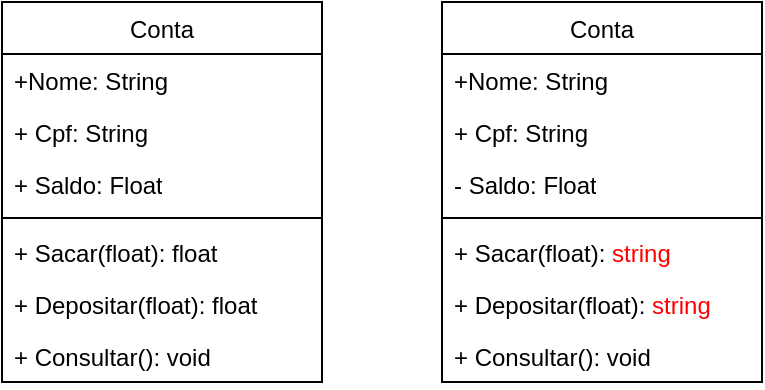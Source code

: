 <mxfile version="27.0.5">
  <diagram name="Página-1" id="iKvSMW2IVOI77M4EABoV">
    <mxGraphModel dx="527" dy="272" grid="1" gridSize="10" guides="1" tooltips="1" connect="1" arrows="1" fold="1" page="1" pageScale="1" pageWidth="827" pageHeight="1169" math="0" shadow="0">
      <root>
        <mxCell id="0" />
        <mxCell id="1" parent="0" />
        <mxCell id="5ZFubDC-hqZow4K6ZG9b-5" value="&lt;span style=&quot;font-weight: 400;&quot;&gt;Conta&lt;/span&gt;" style="swimlane;fontStyle=1;align=center;verticalAlign=top;childLayout=stackLayout;horizontal=1;startSize=26;horizontalStack=0;resizeParent=1;resizeParentMax=0;resizeLast=0;collapsible=1;marginBottom=0;whiteSpace=wrap;html=1;" vertex="1" parent="1">
          <mxGeometry x="310" y="150" width="160" height="190" as="geometry" />
        </mxCell>
        <mxCell id="5ZFubDC-hqZow4K6ZG9b-6" value="+Nome: String" style="text;strokeColor=none;fillColor=none;align=left;verticalAlign=top;spacingLeft=4;spacingRight=4;overflow=hidden;rotatable=0;points=[[0,0.5],[1,0.5]];portConstraint=eastwest;whiteSpace=wrap;html=1;" vertex="1" parent="5ZFubDC-hqZow4K6ZG9b-5">
          <mxGeometry y="26" width="160" height="26" as="geometry" />
        </mxCell>
        <mxCell id="5ZFubDC-hqZow4K6ZG9b-4" value="+ Cpf: String&amp;nbsp;" style="text;strokeColor=none;fillColor=none;align=left;verticalAlign=top;spacingLeft=4;spacingRight=4;overflow=hidden;rotatable=0;points=[[0,0.5],[1,0.5]];portConstraint=eastwest;whiteSpace=wrap;html=1;" vertex="1" parent="5ZFubDC-hqZow4K6ZG9b-5">
          <mxGeometry y="52" width="160" height="26" as="geometry" />
        </mxCell>
        <mxCell id="5ZFubDC-hqZow4K6ZG9b-9" value="+ Saldo: Float" style="text;strokeColor=none;fillColor=none;align=left;verticalAlign=top;spacingLeft=4;spacingRight=4;overflow=hidden;rotatable=0;points=[[0,0.5],[1,0.5]];portConstraint=eastwest;whiteSpace=wrap;html=1;" vertex="1" parent="5ZFubDC-hqZow4K6ZG9b-5">
          <mxGeometry y="78" width="160" height="26" as="geometry" />
        </mxCell>
        <mxCell id="5ZFubDC-hqZow4K6ZG9b-7" value="" style="line;strokeWidth=1;fillColor=none;align=left;verticalAlign=middle;spacingTop=-1;spacingLeft=3;spacingRight=3;rotatable=0;labelPosition=right;points=[];portConstraint=eastwest;strokeColor=inherit;" vertex="1" parent="5ZFubDC-hqZow4K6ZG9b-5">
          <mxGeometry y="104" width="160" height="8" as="geometry" />
        </mxCell>
        <mxCell id="5ZFubDC-hqZow4K6ZG9b-8" value="+ Sacar(float): float" style="text;strokeColor=none;fillColor=none;align=left;verticalAlign=top;spacingLeft=4;spacingRight=4;overflow=hidden;rotatable=0;points=[[0,0.5],[1,0.5]];portConstraint=eastwest;whiteSpace=wrap;html=1;" vertex="1" parent="5ZFubDC-hqZow4K6ZG9b-5">
          <mxGeometry y="112" width="160" height="26" as="geometry" />
        </mxCell>
        <mxCell id="5ZFubDC-hqZow4K6ZG9b-10" value="+ Depositar(float): float" style="text;strokeColor=none;fillColor=none;align=left;verticalAlign=top;spacingLeft=4;spacingRight=4;overflow=hidden;rotatable=0;points=[[0,0.5],[1,0.5]];portConstraint=eastwest;whiteSpace=wrap;html=1;" vertex="1" parent="5ZFubDC-hqZow4K6ZG9b-5">
          <mxGeometry y="138" width="160" height="26" as="geometry" />
        </mxCell>
        <mxCell id="5ZFubDC-hqZow4K6ZG9b-11" value="+ Consultar(): void" style="text;strokeColor=none;fillColor=none;align=left;verticalAlign=top;spacingLeft=4;spacingRight=4;overflow=hidden;rotatable=0;points=[[0,0.5],[1,0.5]];portConstraint=eastwest;whiteSpace=wrap;html=1;" vertex="1" parent="5ZFubDC-hqZow4K6ZG9b-5">
          <mxGeometry y="164" width="160" height="26" as="geometry" />
        </mxCell>
        <mxCell id="5ZFubDC-hqZow4K6ZG9b-12" value="&lt;span style=&quot;font-weight: 400;&quot;&gt;Conta&lt;/span&gt;" style="swimlane;fontStyle=1;align=center;verticalAlign=top;childLayout=stackLayout;horizontal=1;startSize=26;horizontalStack=0;resizeParent=1;resizeParentMax=0;resizeLast=0;collapsible=1;marginBottom=0;whiteSpace=wrap;html=1;" vertex="1" parent="1">
          <mxGeometry x="530" y="150" width="160" height="190" as="geometry" />
        </mxCell>
        <mxCell id="5ZFubDC-hqZow4K6ZG9b-13" value="+Nome: String" style="text;strokeColor=none;fillColor=none;align=left;verticalAlign=top;spacingLeft=4;spacingRight=4;overflow=hidden;rotatable=0;points=[[0,0.5],[1,0.5]];portConstraint=eastwest;whiteSpace=wrap;html=1;" vertex="1" parent="5ZFubDC-hqZow4K6ZG9b-12">
          <mxGeometry y="26" width="160" height="26" as="geometry" />
        </mxCell>
        <mxCell id="5ZFubDC-hqZow4K6ZG9b-14" value="+ Cpf: String&amp;nbsp;" style="text;strokeColor=none;fillColor=none;align=left;verticalAlign=top;spacingLeft=4;spacingRight=4;overflow=hidden;rotatable=0;points=[[0,0.5],[1,0.5]];portConstraint=eastwest;whiteSpace=wrap;html=1;" vertex="1" parent="5ZFubDC-hqZow4K6ZG9b-12">
          <mxGeometry y="52" width="160" height="26" as="geometry" />
        </mxCell>
        <mxCell id="5ZFubDC-hqZow4K6ZG9b-15" value="- Saldo: Float" style="text;strokeColor=none;fillColor=none;align=left;verticalAlign=top;spacingLeft=4;spacingRight=4;overflow=hidden;rotatable=0;points=[[0,0.5],[1,0.5]];portConstraint=eastwest;whiteSpace=wrap;html=1;" vertex="1" parent="5ZFubDC-hqZow4K6ZG9b-12">
          <mxGeometry y="78" width="160" height="26" as="geometry" />
        </mxCell>
        <mxCell id="5ZFubDC-hqZow4K6ZG9b-16" value="" style="line;strokeWidth=1;fillColor=none;align=left;verticalAlign=middle;spacingTop=-1;spacingLeft=3;spacingRight=3;rotatable=0;labelPosition=right;points=[];portConstraint=eastwest;strokeColor=inherit;" vertex="1" parent="5ZFubDC-hqZow4K6ZG9b-12">
          <mxGeometry y="104" width="160" height="8" as="geometry" />
        </mxCell>
        <mxCell id="5ZFubDC-hqZow4K6ZG9b-17" value="+ Sacar(float): &lt;font style=&quot;color: rgb(255, 0, 0);&quot;&gt;string&lt;/font&gt;" style="text;strokeColor=none;fillColor=none;align=left;verticalAlign=top;spacingLeft=4;spacingRight=4;overflow=hidden;rotatable=0;points=[[0,0.5],[1,0.5]];portConstraint=eastwest;whiteSpace=wrap;html=1;" vertex="1" parent="5ZFubDC-hqZow4K6ZG9b-12">
          <mxGeometry y="112" width="160" height="26" as="geometry" />
        </mxCell>
        <mxCell id="5ZFubDC-hqZow4K6ZG9b-18" value="+ Depositar(float): &lt;font style=&quot;color: rgb(255, 0, 0);&quot;&gt;string&lt;/font&gt;" style="text;strokeColor=none;fillColor=none;align=left;verticalAlign=top;spacingLeft=4;spacingRight=4;overflow=hidden;rotatable=0;points=[[0,0.5],[1,0.5]];portConstraint=eastwest;whiteSpace=wrap;html=1;" vertex="1" parent="5ZFubDC-hqZow4K6ZG9b-12">
          <mxGeometry y="138" width="160" height="26" as="geometry" />
        </mxCell>
        <mxCell id="5ZFubDC-hqZow4K6ZG9b-19" value="+ Consultar(): void" style="text;strokeColor=none;fillColor=none;align=left;verticalAlign=top;spacingLeft=4;spacingRight=4;overflow=hidden;rotatable=0;points=[[0,0.5],[1,0.5]];portConstraint=eastwest;whiteSpace=wrap;html=1;" vertex="1" parent="5ZFubDC-hqZow4K6ZG9b-12">
          <mxGeometry y="164" width="160" height="26" as="geometry" />
        </mxCell>
      </root>
    </mxGraphModel>
  </diagram>
</mxfile>
